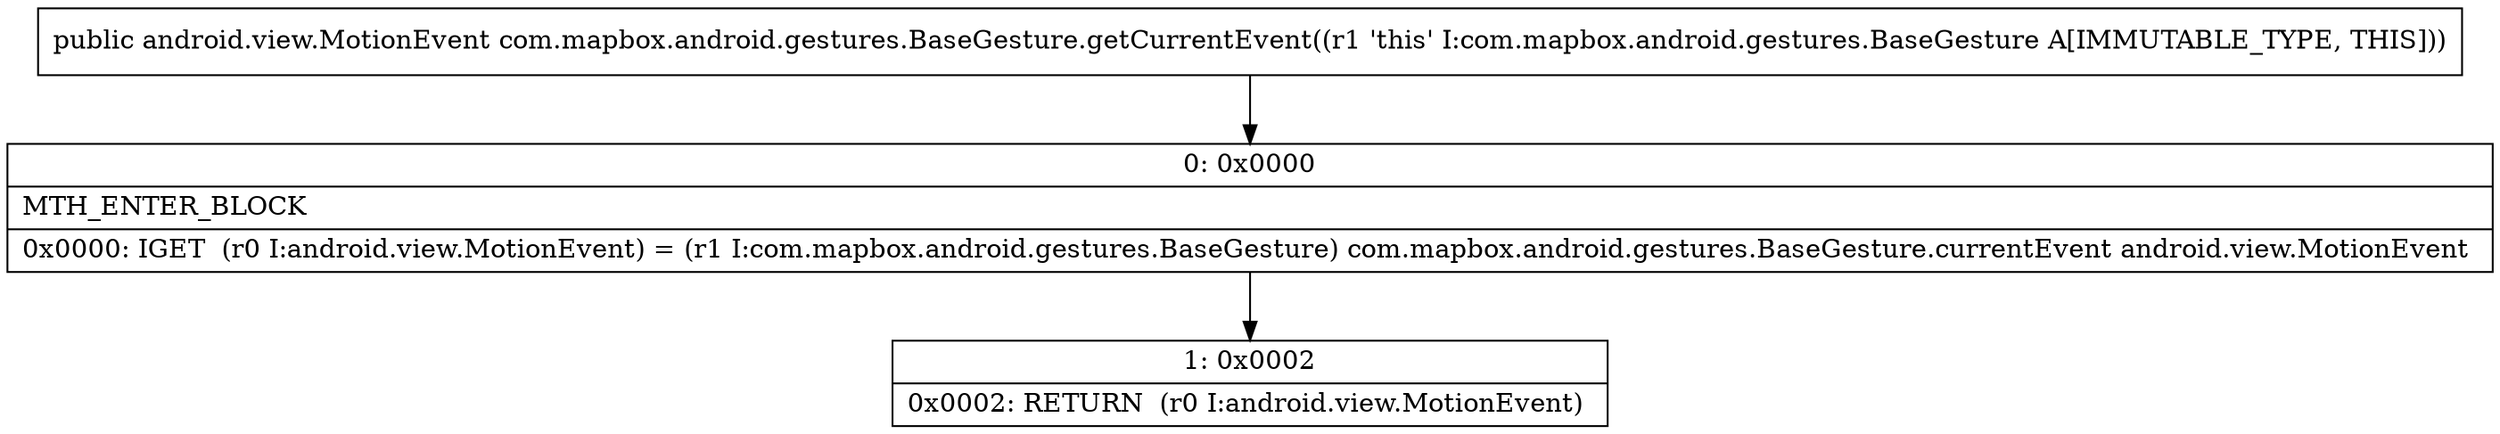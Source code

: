 digraph "CFG forcom.mapbox.android.gestures.BaseGesture.getCurrentEvent()Landroid\/view\/MotionEvent;" {
Node_0 [shape=record,label="{0\:\ 0x0000|MTH_ENTER_BLOCK\l|0x0000: IGET  (r0 I:android.view.MotionEvent) = (r1 I:com.mapbox.android.gestures.BaseGesture) com.mapbox.android.gestures.BaseGesture.currentEvent android.view.MotionEvent \l}"];
Node_1 [shape=record,label="{1\:\ 0x0002|0x0002: RETURN  (r0 I:android.view.MotionEvent) \l}"];
MethodNode[shape=record,label="{public android.view.MotionEvent com.mapbox.android.gestures.BaseGesture.getCurrentEvent((r1 'this' I:com.mapbox.android.gestures.BaseGesture A[IMMUTABLE_TYPE, THIS])) }"];
MethodNode -> Node_0;
Node_0 -> Node_1;
}

